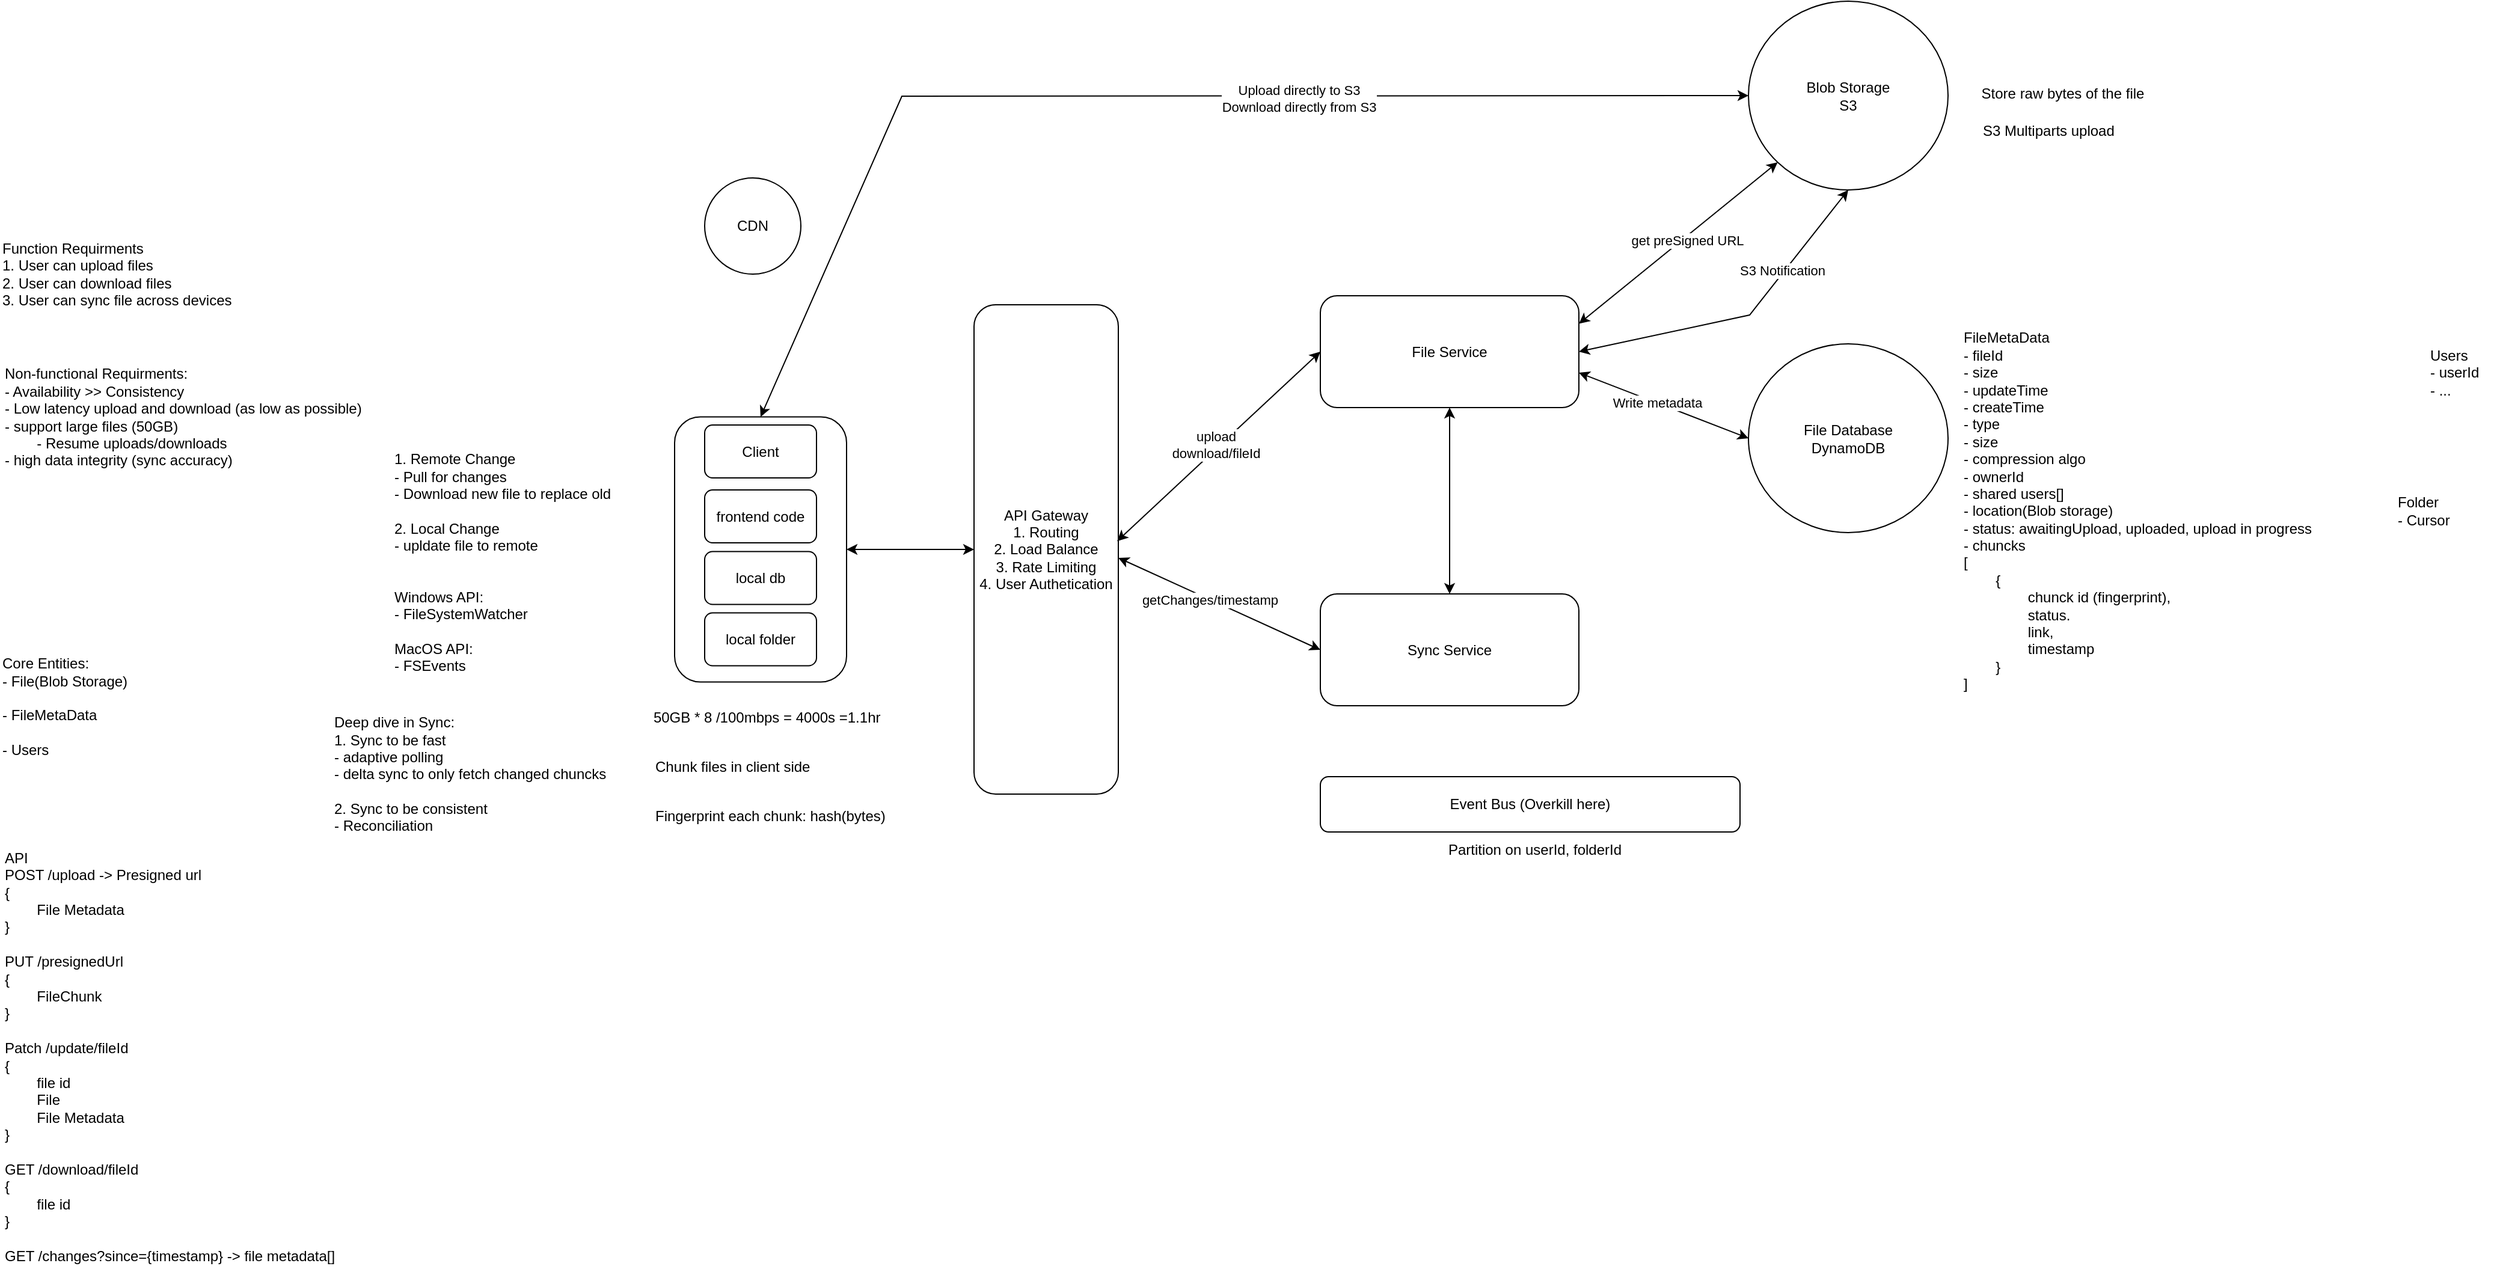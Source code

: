 <mxfile version="26.2.2">
  <diagram name="第 1 页" id="NIxka2eZlwxOyhy8VufI">
    <mxGraphModel dx="1828" dy="1249" grid="0" gridSize="10" guides="1" tooltips="1" connect="1" arrows="1" fold="1" page="0" pageScale="1" pageWidth="827" pageHeight="1169" math="0" shadow="0">
      <root>
        <mxCell id="0" />
        <mxCell id="1" parent="0" />
        <mxCell id="OLnzf5XNml7A9ihmJqhR-20" value="" style="rounded=1;whiteSpace=wrap;html=1;" parent="1" vertex="1">
          <mxGeometry x="166" y="301.75" width="143" height="220.5" as="geometry" />
        </mxCell>
        <mxCell id="ZuqKMJGfpsr1gteg3rEK-1" value="Function Requirments&lt;div&gt;1. User can upload files&lt;/div&gt;&lt;div&gt;2. User can download files&lt;/div&gt;&lt;div&gt;3. User can sync file across devices&lt;/div&gt;" style="text;html=1;align=left;verticalAlign=middle;resizable=0;points=[];autosize=1;strokeColor=none;fillColor=none;" parent="1" vertex="1">
          <mxGeometry x="-395" y="148" width="209" height="70" as="geometry" />
        </mxCell>
        <mxCell id="ZuqKMJGfpsr1gteg3rEK-2" value="Non-functional Requirments:&lt;div&gt;- Availability &amp;gt;&amp;gt; Consistency&lt;/div&gt;&lt;div&gt;- Low latency upload and download (as low as possible)&lt;/div&gt;&lt;div&gt;- support large files (50GB)&lt;/div&gt;&lt;div&gt;&lt;span style=&quot;white-space: pre;&quot;&gt;&#x9;&lt;/span&gt;- Resume uploads/downloads&lt;/div&gt;&lt;div&gt;- high data integrity (sync accuracy)&lt;/div&gt;" style="text;html=1;align=left;verticalAlign=middle;resizable=0;points=[];autosize=1;strokeColor=none;fillColor=none;" parent="1" vertex="1">
          <mxGeometry x="-393" y="253" width="315" height="98" as="geometry" />
        </mxCell>
        <mxCell id="OLnzf5XNml7A9ihmJqhR-1" value="Core Entities:&lt;div&gt;- File(Blob Storage)&lt;/div&gt;&lt;div&gt;&lt;br&gt;&lt;div&gt;- FileMetaData&amp;nbsp;&lt;/div&gt;&lt;div&gt;&lt;br&gt;&lt;/div&gt;&lt;div&gt;- Users&lt;/div&gt;&lt;/div&gt;&lt;div&gt;&lt;br&gt;&lt;/div&gt;" style="text;html=1;align=left;verticalAlign=middle;resizable=0;points=[];autosize=1;strokeColor=none;fillColor=none;" parent="1" vertex="1">
          <mxGeometry x="-395" y="493" width="122" height="113" as="geometry" />
        </mxCell>
        <mxCell id="OLnzf5XNml7A9ihmJqhR-2" value="API&lt;div&gt;POST /upload -&amp;gt; Presigned url&lt;/div&gt;&lt;div&gt;{&lt;/div&gt;&lt;div&gt;&lt;span style=&quot;white-space: pre;&quot;&gt;&#x9;&lt;/span&gt;File Metadata&lt;br&gt;&lt;/div&gt;&lt;div&gt;}&lt;/div&gt;&lt;div&gt;&lt;br&gt;&lt;/div&gt;&lt;div&gt;PUT /presignedUrl&lt;/div&gt;&lt;div&gt;{&lt;/div&gt;&lt;div&gt;&lt;span style=&quot;white-space: pre;&quot;&gt;&#x9;&lt;/span&gt;FileChunk&lt;br&gt;&lt;/div&gt;&lt;div&gt;}&lt;/div&gt;&lt;div&gt;&lt;br&gt;&lt;/div&gt;&lt;div&gt;Patch /update/fileId&lt;/div&gt;&lt;div&gt;{&lt;/div&gt;&lt;div&gt;&lt;span style=&quot;white-space: pre;&quot;&gt;&#x9;&lt;/span&gt;file id&lt;/div&gt;&lt;div&gt;&lt;span style=&quot;white-space: pre;&quot;&gt;&#x9;&lt;/span&gt;File&lt;br&gt;&lt;/div&gt;&lt;div&gt;&lt;span style=&quot;white-space: pre;&quot;&gt;&#x9;&lt;/span&gt;File Metadata&lt;br&gt;&lt;/div&gt;&lt;div&gt;}&lt;/div&gt;&lt;div&gt;&lt;br&gt;&lt;/div&gt;&lt;div&gt;GET /download/fileId&lt;/div&gt;&lt;div&gt;{&lt;/div&gt;&lt;div&gt;&lt;span style=&quot;white-space: pre;&quot;&gt;&#x9;&lt;/span&gt;file id&lt;br&gt;&lt;/div&gt;&lt;div&gt;}&lt;/div&gt;&lt;div&gt;&lt;br&gt;&lt;/div&gt;&lt;div&gt;GET /changes?since={timestamp} -&amp;gt; file metadata[]&lt;/div&gt;" style="text;html=1;align=left;verticalAlign=middle;resizable=0;points=[];autosize=1;strokeColor=none;fillColor=none;" parent="1" vertex="1">
          <mxGeometry x="-393" y="655" width="293" height="357" as="geometry" />
        </mxCell>
        <mxCell id="OLnzf5XNml7A9ihmJqhR-3" value="Client" style="rounded=1;whiteSpace=wrap;html=1;" parent="1" vertex="1">
          <mxGeometry x="191" y="308.5" width="93" height="44" as="geometry" />
        </mxCell>
        <mxCell id="OLnzf5XNml7A9ihmJqhR-4" value="API Gateway&lt;div&gt;1. Routing&lt;/div&gt;&lt;div&gt;2. Load Balance&lt;/div&gt;&lt;div&gt;3. Rate Limiting&lt;/div&gt;&lt;div&gt;4. User Authetication&lt;/div&gt;" style="rounded=1;whiteSpace=wrap;html=1;" parent="1" vertex="1">
          <mxGeometry x="415" y="208.5" width="120" height="407" as="geometry" />
        </mxCell>
        <mxCell id="OLnzf5XNml7A9ihmJqhR-5" style="edgeStyle=orthogonalEdgeStyle;rounded=0;orthogonalLoop=1;jettySize=auto;html=1;exitX=0.5;exitY=1;exitDx=0;exitDy=0;" parent="1" source="OLnzf5XNml7A9ihmJqhR-3" target="OLnzf5XNml7A9ihmJqhR-3" edge="1">
          <mxGeometry relative="1" as="geometry" />
        </mxCell>
        <mxCell id="OLnzf5XNml7A9ihmJqhR-6" value="File Service" style="rounded=1;whiteSpace=wrap;html=1;" parent="1" vertex="1">
          <mxGeometry x="703" y="201" width="215" height="93" as="geometry" />
        </mxCell>
        <mxCell id="OLnzf5XNml7A9ihmJqhR-7" value="File Database&lt;div&gt;DynamoDB&lt;/div&gt;" style="ellipse;whiteSpace=wrap;html=1;" parent="1" vertex="1">
          <mxGeometry x="1059" y="241" width="166" height="157" as="geometry" />
        </mxCell>
        <mxCell id="OLnzf5XNml7A9ihmJqhR-8" value="Blob Storage&lt;div&gt;S3&lt;/div&gt;" style="ellipse;whiteSpace=wrap;html=1;" parent="1" vertex="1">
          <mxGeometry x="1059" y="-44" width="166" height="157" as="geometry" />
        </mxCell>
        <mxCell id="OLnzf5XNml7A9ihmJqhR-9" value="&lt;div&gt;FileMetaData&amp;nbsp;&lt;/div&gt;&lt;div&gt;- fileId&lt;br&gt;&lt;/div&gt;&lt;div&gt;- size&lt;/div&gt;&lt;div&gt;- updateTime&lt;/div&gt;&lt;div&gt;- createTime&lt;/div&gt;&lt;div&gt;- type&lt;/div&gt;&lt;div&gt;- size&lt;/div&gt;&lt;div&gt;- compression algo&lt;/div&gt;&lt;div&gt;- ownerId&lt;/div&gt;&lt;div&gt;- shared users[]&lt;/div&gt;&lt;div&gt;- location(Blob storage)&lt;/div&gt;&lt;div&gt;- status: awaitingUpload, uploaded, upload in progress&lt;/div&gt;&lt;div&gt;- chuncks&lt;/div&gt;&lt;div&gt;[&lt;/div&gt;&lt;div&gt;&lt;span style=&quot;white-space: pre;&quot;&gt;&#x9;&lt;/span&gt;{&lt;span style=&quot;white-space: pre;&quot;&gt;&#x9;&lt;/span&gt;&lt;/div&gt;&lt;div&gt;&lt;span style=&quot;white-space: pre;&quot;&gt;&#x9;&lt;/span&gt;&lt;span style=&quot;white-space: pre;&quot;&gt;&#x9;&lt;/span&gt;chunck id (fingerprint),&amp;nbsp;&lt;/div&gt;&lt;div&gt;&lt;span style=&quot;white-space: pre;&quot;&gt;&#x9;&lt;span style=&quot;white-space: pre;&quot;&gt;&#x9;&lt;/span&gt;&lt;/span&gt;status.&lt;/div&gt;&lt;div&gt;&lt;span style=&quot;white-space: pre;&quot;&gt;&lt;span style=&quot;white-space: pre;&quot;&gt;&#x9;&lt;span style=&quot;white-space: pre;&quot;&gt;&#x9;&lt;/span&gt;link&lt;/span&gt;,&lt;/span&gt;&lt;/div&gt;&lt;div&gt;&lt;/div&gt;&lt;div&gt;&lt;/div&gt;&lt;div&gt;&lt;span style=&quot;white-space: pre;&quot;&gt;&lt;span style=&quot;white-space: pre;&quot;&gt;&#x9;&lt;span style=&quot;white-space: pre;&quot;&gt;&#x9;&lt;/span&gt;t&lt;/span&gt;imestamp&#x9;&lt;/span&gt;&lt;/div&gt;&lt;div&gt;&lt;span style=&quot;white-space: pre;&quot;&gt;&#x9;&lt;/span&gt;}&lt;br&gt;&lt;/div&gt;&lt;div&gt;]&lt;/div&gt;" style="text;html=1;align=left;verticalAlign=middle;resizable=0;points=[];autosize=1;strokeColor=none;fillColor=none;" parent="1" vertex="1">
          <mxGeometry x="1236" y="223.25" width="308" height="314" as="geometry" />
        </mxCell>
        <mxCell id="OLnzf5XNml7A9ihmJqhR-10" value="&lt;div&gt;&lt;div&gt;&lt;span style=&quot;background-color: transparent; color: light-dark(rgb(0, 0, 0), rgb(255, 255, 255));&quot;&gt;Users&lt;/span&gt;&lt;/div&gt;&lt;/div&gt;&lt;div&gt;&lt;span style=&quot;background-color: transparent; color: light-dark(rgb(0, 0, 0), rgb(255, 255, 255));&quot;&gt;- userId&lt;/span&gt;&lt;/div&gt;&lt;div&gt;&lt;span style=&quot;background-color: transparent; color: light-dark(rgb(0, 0, 0), rgb(255, 255, 255));&quot;&gt;- ...&lt;/span&gt;&lt;/div&gt;&lt;div&gt;&lt;br&gt;&lt;/div&gt;" style="text;html=1;align=left;verticalAlign=middle;resizable=0;points=[];autosize=1;strokeColor=none;fillColor=none;" parent="1" vertex="1">
          <mxGeometry x="1624" y="237.25" width="59" height="70" as="geometry" />
        </mxCell>
        <mxCell id="OLnzf5XNml7A9ihmJqhR-11" value="" style="endArrow=classic;startArrow=classic;html=1;rounded=0;exitX=1;exitY=0.5;exitDx=0;exitDy=0;entryX=0;entryY=0.5;entryDx=0;entryDy=0;" parent="1" source="OLnzf5XNml7A9ihmJqhR-20" target="OLnzf5XNml7A9ihmJqhR-4" edge="1">
          <mxGeometry width="50" height="50" relative="1" as="geometry">
            <mxPoint x="766" y="342" as="sourcePoint" />
            <mxPoint x="816" y="292" as="targetPoint" />
          </mxGeometry>
        </mxCell>
        <mxCell id="OLnzf5XNml7A9ihmJqhR-12" value="" style="endArrow=classic;startArrow=classic;html=1;rounded=0;exitX=0.992;exitY=0.483;exitDx=0;exitDy=0;exitPerimeter=0;entryX=0;entryY=0.5;entryDx=0;entryDy=0;" parent="1" source="OLnzf5XNml7A9ihmJqhR-4" target="OLnzf5XNml7A9ihmJqhR-6" edge="1">
          <mxGeometry width="50" height="50" relative="1" as="geometry">
            <mxPoint x="766" y="342" as="sourcePoint" />
            <mxPoint x="816" y="292" as="targetPoint" />
          </mxGeometry>
        </mxCell>
        <mxCell id="OLnzf5XNml7A9ihmJqhR-13" value="upload&lt;div&gt;download/fileId&lt;/div&gt;" style="edgeLabel;html=1;align=center;verticalAlign=middle;resizable=0;points=[];" parent="OLnzf5XNml7A9ihmJqhR-12" vertex="1" connectable="0">
          <mxGeometry x="-0.014" y="3" relative="1" as="geometry">
            <mxPoint as="offset" />
          </mxGeometry>
        </mxCell>
        <mxCell id="OLnzf5XNml7A9ihmJqhR-14" value="" style="endArrow=classic;startArrow=classic;html=1;rounded=0;entryX=0;entryY=0.5;entryDx=0;entryDy=0;exitX=1;exitY=0.688;exitDx=0;exitDy=0;exitPerimeter=0;" parent="1" source="OLnzf5XNml7A9ihmJqhR-6" target="OLnzf5XNml7A9ihmJqhR-7" edge="1">
          <mxGeometry width="50" height="50" relative="1" as="geometry">
            <mxPoint x="575" y="374" as="sourcePoint" />
            <mxPoint x="625" y="324" as="targetPoint" />
          </mxGeometry>
        </mxCell>
        <mxCell id="OLnzf5XNml7A9ihmJqhR-35" value="Write metadata" style="edgeLabel;html=1;align=center;verticalAlign=middle;resizable=0;points=[];" parent="OLnzf5XNml7A9ihmJqhR-14" vertex="1" connectable="0">
          <mxGeometry x="-0.069" y="-4" relative="1" as="geometry">
            <mxPoint y="-4" as="offset" />
          </mxGeometry>
        </mxCell>
        <mxCell id="OLnzf5XNml7A9ihmJqhR-15" value="" style="endArrow=classic;startArrow=classic;html=1;rounded=0;entryX=0;entryY=1;entryDx=0;entryDy=0;exitX=1;exitY=0.25;exitDx=0;exitDy=0;" parent="1" source="OLnzf5XNml7A9ihmJqhR-6" target="OLnzf5XNml7A9ihmJqhR-8" edge="1">
          <mxGeometry width="50" height="50" relative="1" as="geometry">
            <mxPoint x="885" y="247" as="sourcePoint" />
            <mxPoint x="1064" y="261" as="targetPoint" />
          </mxGeometry>
        </mxCell>
        <mxCell id="OLnzf5XNml7A9ihmJqhR-36" value="get preSigned URL" style="edgeLabel;html=1;align=center;verticalAlign=middle;resizable=0;points=[];" parent="OLnzf5XNml7A9ihmJqhR-15" vertex="1" connectable="0">
          <mxGeometry x="0.064" y="-2" relative="1" as="geometry">
            <mxPoint as="offset" />
          </mxGeometry>
        </mxCell>
        <mxCell id="OLnzf5XNml7A9ihmJqhR-21" value="local folder" style="rounded=1;whiteSpace=wrap;html=1;" parent="1" vertex="1">
          <mxGeometry x="191" y="464.75" width="93" height="44" as="geometry" />
        </mxCell>
        <mxCell id="OLnzf5XNml7A9ihmJqhR-22" value="frontend code" style="rounded=1;whiteSpace=wrap;html=1;" parent="1" vertex="1">
          <mxGeometry x="191" y="362.5" width="93" height="44" as="geometry" />
        </mxCell>
        <mxCell id="OLnzf5XNml7A9ihmJqhR-24" value="Store raw bytes of the file" style="text;html=1;align=center;verticalAlign=middle;resizable=0;points=[];autosize=1;strokeColor=none;fillColor=none;" parent="1" vertex="1">
          <mxGeometry x="1243" y="20" width="153" height="26" as="geometry" />
        </mxCell>
        <mxCell id="OLnzf5XNml7A9ihmJqhR-26" value="" style="endArrow=classic;startArrow=classic;html=1;rounded=0;entryX=0;entryY=0.5;entryDx=0;entryDy=0;exitX=0.5;exitY=0;exitDx=0;exitDy=0;" parent="1" source="OLnzf5XNml7A9ihmJqhR-20" target="OLnzf5XNml7A9ihmJqhR-8" edge="1">
          <mxGeometry width="50" height="50" relative="1" as="geometry">
            <mxPoint x="622" y="136" as="sourcePoint" />
            <mxPoint x="742" y="-8" as="targetPoint" />
            <Array as="points">
              <mxPoint x="355" y="35" />
            </Array>
          </mxGeometry>
        </mxCell>
        <mxCell id="OLnzf5XNml7A9ihmJqhR-27" value="&lt;div&gt;Upload directly to S3&lt;/div&gt;Download directly from S3" style="edgeLabel;html=1;align=center;verticalAlign=middle;resizable=0;points=[];" parent="OLnzf5XNml7A9ihmJqhR-26" vertex="1" connectable="0">
          <mxGeometry x="0.249" y="-2" relative="1" as="geometry">
            <mxPoint as="offset" />
          </mxGeometry>
        </mxCell>
        <mxCell id="OLnzf5XNml7A9ihmJqhR-28" value="1. Remote Change&lt;span style=&quot;white-space: pre;&quot;&gt;&#x9;&lt;/span&gt;&lt;div&gt;- Pull for changes&lt;/div&gt;&lt;div&gt;- Download new file to replace old&lt;/div&gt;&lt;div&gt;&lt;br&gt;&lt;/div&gt;&lt;div&gt;2. Local Change&lt;/div&gt;&lt;div&gt;- upldate file to remote&lt;/div&gt;" style="text;html=1;align=left;verticalAlign=middle;resizable=0;points=[];autosize=1;strokeColor=none;fillColor=none;" parent="1" vertex="1">
          <mxGeometry x="-69" y="324" width="198" height="98" as="geometry" />
        </mxCell>
        <mxCell id="OLnzf5XNml7A9ihmJqhR-29" value="Windows API:&lt;div&gt;- FileSystemWatcher&lt;/div&gt;&lt;div&gt;&lt;br&gt;&lt;/div&gt;&lt;div&gt;MacOS API:&lt;/div&gt;&lt;div&gt;- FSEvents&lt;/div&gt;" style="text;html=1;align=left;verticalAlign=middle;resizable=0;points=[];autosize=1;strokeColor=none;fillColor=none;" parent="1" vertex="1">
          <mxGeometry x="-69" y="438.25" width="129" height="84" as="geometry" />
        </mxCell>
        <mxCell id="OLnzf5XNml7A9ihmJqhR-30" value="local db" style="rounded=1;whiteSpace=wrap;html=1;" parent="1" vertex="1">
          <mxGeometry x="191" y="413.75" width="93" height="44" as="geometry" />
        </mxCell>
        <mxCell id="OLnzf5XNml7A9ihmJqhR-31" value="Sync Service" style="rounded=1;whiteSpace=wrap;html=1;" parent="1" vertex="1">
          <mxGeometry x="703" y="449" width="215" height="93" as="geometry" />
        </mxCell>
        <mxCell id="OLnzf5XNml7A9ihmJqhR-32" value="" style="endArrow=classic;startArrow=classic;html=1;rounded=0;exitX=1;exitY=0.5;exitDx=0;exitDy=0;entryX=0;entryY=0.5;entryDx=0;entryDy=0;" parent="1" target="OLnzf5XNml7A9ihmJqhR-31" edge="1">
          <mxGeometry width="50" height="50" relative="1" as="geometry">
            <mxPoint x="535" y="419" as="sourcePoint" />
            <mxPoint x="638" y="447" as="targetPoint" />
          </mxGeometry>
        </mxCell>
        <mxCell id="OLnzf5XNml7A9ihmJqhR-33" value="getChanges/timestamp" style="edgeLabel;html=1;align=center;verticalAlign=middle;resizable=0;points=[];" parent="OLnzf5XNml7A9ihmJqhR-32" vertex="1" connectable="0">
          <mxGeometry x="-0.097" y="-1" relative="1" as="geometry">
            <mxPoint y="-1" as="offset" />
          </mxGeometry>
        </mxCell>
        <mxCell id="OLnzf5XNml7A9ihmJqhR-34" value="" style="endArrow=classic;startArrow=classic;html=1;rounded=0;exitX=0.5;exitY=1;exitDx=0;exitDy=0;entryX=0.5;entryY=0;entryDx=0;entryDy=0;" parent="1" source="OLnzf5XNml7A9ihmJqhR-6" target="OLnzf5XNml7A9ihmJqhR-31" edge="1">
          <mxGeometry width="50" height="50" relative="1" as="geometry">
            <mxPoint x="825" y="383" as="sourcePoint" />
            <mxPoint x="928" y="411" as="targetPoint" />
          </mxGeometry>
        </mxCell>
        <mxCell id="OLnzf5XNml7A9ihmJqhR-37" value="50GB * 8 /100mbps = 4000s =1.1hr&amp;nbsp;" style="text;html=1;align=center;verticalAlign=middle;resizable=0;points=[];autosize=1;strokeColor=none;fillColor=none;" parent="1" vertex="1">
          <mxGeometry x="139" y="539" width="210" height="26" as="geometry" />
        </mxCell>
        <mxCell id="OLnzf5XNml7A9ihmJqhR-38" value="Chunk files in client side" style="text;html=1;align=left;verticalAlign=middle;resizable=0;points=[];autosize=1;strokeColor=none;fillColor=none;" parent="1" vertex="1">
          <mxGeometry x="148" y="580" width="147" height="26" as="geometry" />
        </mxCell>
        <mxCell id="OLnzf5XNml7A9ihmJqhR-40" value="Fingerprint each chunk: hash(bytes)" style="text;html=1;align=left;verticalAlign=middle;resizable=0;points=[];autosize=1;strokeColor=none;fillColor=none;" parent="1" vertex="1">
          <mxGeometry x="148" y="621" width="209" height="26" as="geometry" />
        </mxCell>
        <mxCell id="OLnzf5XNml7A9ihmJqhR-41" value="" style="endArrow=classic;startArrow=classic;html=1;rounded=0;entryX=0.5;entryY=1;entryDx=0;entryDy=0;exitX=1;exitY=0.5;exitDx=0;exitDy=0;" parent="1" source="OLnzf5XNml7A9ihmJqhR-6" target="OLnzf5XNml7A9ihmJqhR-8" edge="1">
          <mxGeometry width="50" height="50" relative="1" as="geometry">
            <mxPoint x="784" y="416" as="sourcePoint" />
            <mxPoint x="834" y="366" as="targetPoint" />
            <Array as="points">
              <mxPoint x="1060" y="217" />
            </Array>
          </mxGeometry>
        </mxCell>
        <mxCell id="OLnzf5XNml7A9ihmJqhR-42" value="S3 Notification" style="edgeLabel;html=1;align=center;verticalAlign=middle;resizable=0;points=[];" parent="OLnzf5XNml7A9ihmJqhR-41" vertex="1" connectable="0">
          <mxGeometry x="0.376" y="2" relative="1" as="geometry">
            <mxPoint as="offset" />
          </mxGeometry>
        </mxCell>
        <mxCell id="OLnzf5XNml7A9ihmJqhR-43" value="S3 Multiparts upload" style="text;html=1;align=left;verticalAlign=middle;resizable=0;points=[];autosize=1;strokeColor=none;fillColor=none;" parent="1" vertex="1">
          <mxGeometry x="1252" y="51" width="127" height="26" as="geometry" />
        </mxCell>
        <mxCell id="OLnzf5XNml7A9ihmJqhR-44" value="CDN" style="ellipse;whiteSpace=wrap;html=1;aspect=fixed;" parent="1" vertex="1">
          <mxGeometry x="191" y="103" width="80" height="80" as="geometry" />
        </mxCell>
        <mxCell id="OLnzf5XNml7A9ihmJqhR-46" value="Deep dive in Sync:&lt;div&gt;1. Sync to be fast&lt;/div&gt;&lt;div&gt;- adaptive polling&lt;br&gt;&lt;/div&gt;&lt;div&gt;- delta sync to only fetch changed chuncks&lt;br&gt;&lt;/div&gt;&lt;div&gt;&lt;br&gt;&lt;/div&gt;&lt;div&gt;2. Sync to be consistent&lt;/div&gt;&lt;div&gt;- Reconciliation&lt;/div&gt;" style="text;html=1;align=left;verticalAlign=middle;resizable=0;points=[];autosize=1;strokeColor=none;fillColor=none;" parent="1" vertex="1">
          <mxGeometry x="-119" y="542" width="244" height="113" as="geometry" />
        </mxCell>
        <mxCell id="ZRnhAPlTjYCvalF0YX5Y-2" value="Event Bus (Overkill here)" style="rounded=1;whiteSpace=wrap;html=1;" vertex="1" parent="1">
          <mxGeometry x="703" y="601" width="349" height="46" as="geometry" />
        </mxCell>
        <mxCell id="ZRnhAPlTjYCvalF0YX5Y-3" value="Folder&lt;div&gt;- Cursor&lt;/div&gt;" style="text;html=1;align=left;verticalAlign=middle;resizable=0;points=[];autosize=1;strokeColor=none;fillColor=none;" vertex="1" parent="1">
          <mxGeometry x="1597" y="359" width="61" height="41" as="geometry" />
        </mxCell>
        <mxCell id="ZRnhAPlTjYCvalF0YX5Y-4" value="Partition on userId, folderId" style="text;html=1;align=center;verticalAlign=middle;resizable=0;points=[];autosize=1;strokeColor=none;fillColor=none;" vertex="1" parent="1">
          <mxGeometry x="800" y="649" width="162" height="26" as="geometry" />
        </mxCell>
      </root>
    </mxGraphModel>
  </diagram>
</mxfile>
